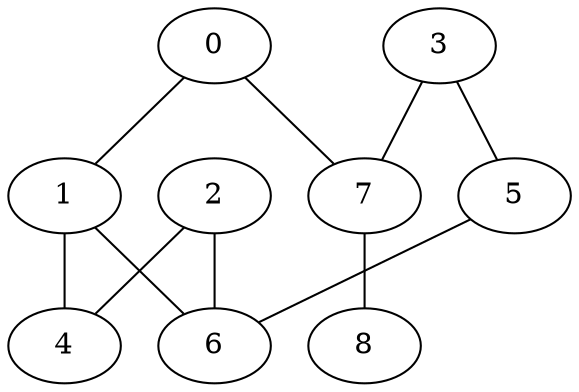 graph "sampletest150-mod2_image4.bmp" {
	0	 [type=corner,
		x=543,
		y=498];
	1	 [type=intersection,
		x=476,
		y=515];
	0 -- 1	 [angle0="-.25",
		frequency=1,
		type0=line];
	7	 [type=intersection,
		x=533,
		y="-4"];
	0 -- 7	 [angle0="1.55",
		frequency=1,
		type0=line];
	4	 [type=corner,
		x=476,
		y=530];
	1 -- 4	 [angle0="-1.57",
		frequency=1,
		type0=line];
	6	 [type=intersection,
		x=56,
		y=503];
	1 -- 6	 [angle0=".03",
		frequency=1,
		type0=line];
	2	 [type=corner,
		x=40,
		y=539];
	2 -- 4	 [angle0="-.02",
		frequency=1,
		type0=line];
	2 -- 6	 [angle0="-1.15",
		frequency=1,
		type0=line];
	3	 [type=corner,
		x="-13",
		y="-10"];
	5	 [type=corner,
		x="-10",
		y=494];
	3 -- 5	 [angle0="1.56",
		frequency=1,
		type0=line];
	3 -- 7	 [angle0=".01",
		frequency=1,
		type0=line];
	5 -- 6	 [angle0=".14",
		frequency=1,
		type0=line];
	8	 [type=endpoint,
		x=602,
		y=34];
	7 -- 8	 [angle0=".50",
		frequency=1,
		type0=line];
}
